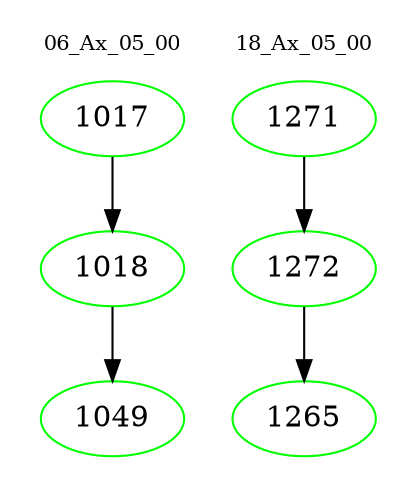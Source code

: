 digraph{
subgraph cluster_0 {
color = white
label = "06_Ax_05_00";
fontsize=10;
T0_1017 [label="1017", color="green"]
T0_1017 -> T0_1018 [color="black"]
T0_1018 [label="1018", color="green"]
T0_1018 -> T0_1049 [color="black"]
T0_1049 [label="1049", color="green"]
}
subgraph cluster_1 {
color = white
label = "18_Ax_05_00";
fontsize=10;
T1_1271 [label="1271", color="green"]
T1_1271 -> T1_1272 [color="black"]
T1_1272 [label="1272", color="green"]
T1_1272 -> T1_1265 [color="black"]
T1_1265 [label="1265", color="green"]
}
}
